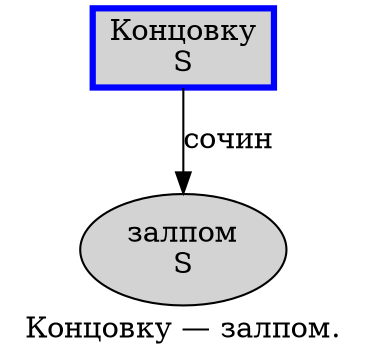 digraph SENTENCE_61 {
	graph [label="Концовку — залпом."]
	node [style=filled]
		0 [label="Концовку
S" color=blue fillcolor=lightgray penwidth=3 shape=box]
		2 [label="залпом
S" color="" fillcolor=lightgray penwidth=1 shape=ellipse]
			0 -> 2 [label="сочин"]
}